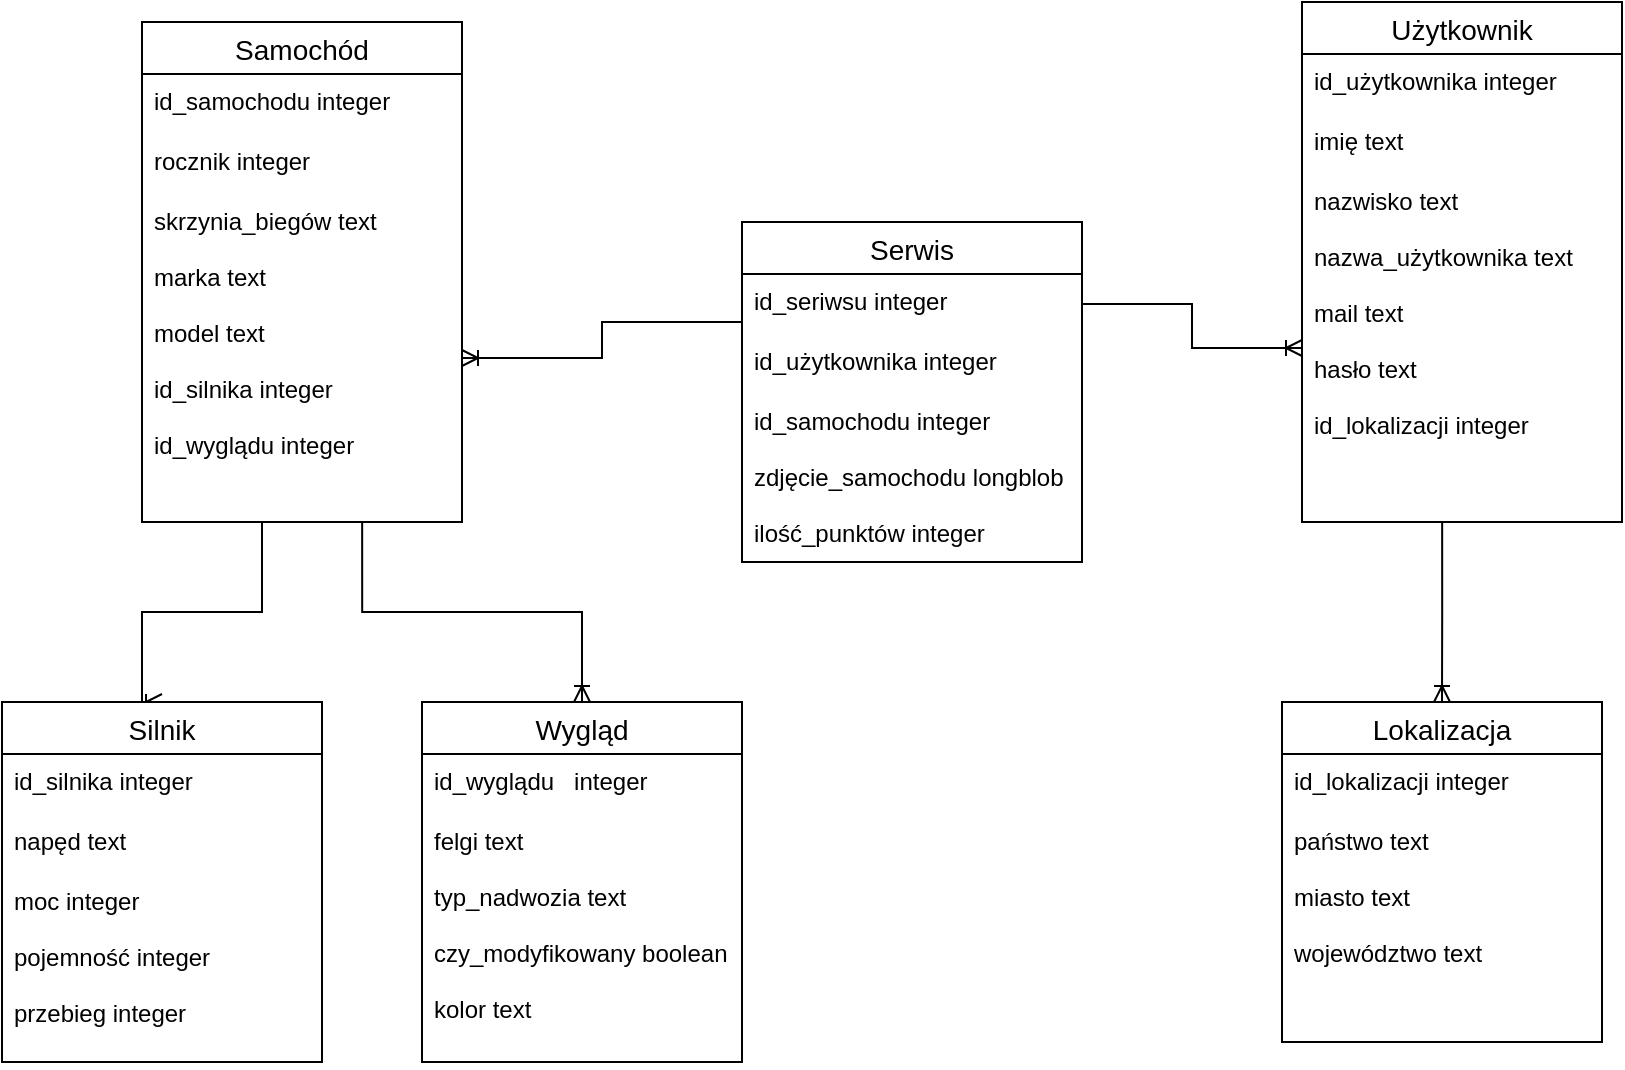 <mxfile version="14.0.5" type="device"><diagram id="PLTJGFG6g8o6ZNBZaa5X" name="Page-2"><mxGraphModel dx="980" dy="530" grid="1" gridSize="10" guides="1" tooltips="1" connect="1" arrows="1" fold="1" page="1" pageScale="1" pageWidth="827" pageHeight="1169" math="0" shadow="0"><root><mxCell id="ZFXL9HS2-WNyCfyOPq77-0"/><mxCell id="ZFXL9HS2-WNyCfyOPq77-1" parent="ZFXL9HS2-WNyCfyOPq77-0"/><mxCell id="yNno2t-8vs06txcJpdYF-10" value="Serwis" style="swimlane;fontStyle=0;childLayout=stackLayout;horizontal=1;startSize=26;horizontalStack=0;resizeParent=1;resizeParentMax=0;resizeLast=0;collapsible=1;marginBottom=0;align=center;fontSize=14;" vertex="1" parent="ZFXL9HS2-WNyCfyOPq77-1"><mxGeometry x="380" y="340" width="170" height="170" as="geometry"/></mxCell><mxCell id="yNno2t-8vs06txcJpdYF-11" value="id_seriwsu integer" style="text;strokeColor=none;fillColor=none;spacingLeft=4;spacingRight=4;overflow=hidden;rotatable=0;points=[[0,0.5],[1,0.5]];portConstraint=eastwest;fontSize=12;" vertex="1" parent="yNno2t-8vs06txcJpdYF-10"><mxGeometry y="26" width="170" height="30" as="geometry"/></mxCell><mxCell id="yNno2t-8vs06txcJpdYF-12" value="id_użytkownika integer" style="text;strokeColor=none;fillColor=none;spacingLeft=4;spacingRight=4;overflow=hidden;rotatable=0;points=[[0,0.5],[1,0.5]];portConstraint=eastwest;fontSize=12;" vertex="1" parent="yNno2t-8vs06txcJpdYF-10"><mxGeometry y="56" width="170" height="30" as="geometry"/></mxCell><mxCell id="yNno2t-8vs06txcJpdYF-13" value="id_samochodu integer&#10;&#10;zdjęcie_samochodu longblob&#10;&#10;ilość_punktów integer" style="text;strokeColor=none;fillColor=none;spacingLeft=4;spacingRight=4;overflow=hidden;rotatable=0;points=[[0,0.5],[1,0.5]];portConstraint=eastwest;fontSize=12;" vertex="1" parent="yNno2t-8vs06txcJpdYF-10"><mxGeometry y="86" width="170" height="84" as="geometry"/></mxCell><mxCell id="yNno2t-8vs06txcJpdYF-40" value="Lokalizacja" style="swimlane;fontStyle=0;childLayout=stackLayout;horizontal=1;startSize=26;horizontalStack=0;resizeParent=1;resizeParentMax=0;resizeLast=0;collapsible=1;marginBottom=0;align=center;fontSize=14;" vertex="1" parent="ZFXL9HS2-WNyCfyOPq77-1"><mxGeometry x="650" y="580" width="160" height="170" as="geometry"/></mxCell><mxCell id="yNno2t-8vs06txcJpdYF-42" value="id_lokalizacji integer" style="text;strokeColor=none;fillColor=none;spacingLeft=4;spacingRight=4;overflow=hidden;rotatable=0;points=[[0,0.5],[1,0.5]];portConstraint=eastwest;fontSize=12;" vertex="1" parent="yNno2t-8vs06txcJpdYF-40"><mxGeometry y="26" width="160" height="30" as="geometry"/></mxCell><mxCell id="yNno2t-8vs06txcJpdYF-43" value="państwo text&#10;&#10;miasto text&#10;&#10;województwo text" style="text;strokeColor=none;fillColor=none;spacingLeft=4;spacingRight=4;overflow=hidden;rotatable=0;points=[[0,0.5],[1,0.5]];portConstraint=eastwest;fontSize=12;" vertex="1" parent="yNno2t-8vs06txcJpdYF-40"><mxGeometry y="56" width="160" height="114" as="geometry"/></mxCell><mxCell id="yNno2t-8vs06txcJpdYF-44" value="Użytkownik" style="swimlane;fontStyle=0;childLayout=stackLayout;horizontal=1;startSize=26;horizontalStack=0;resizeParent=1;resizeParentMax=0;resizeLast=0;collapsible=1;marginBottom=0;align=center;fontSize=14;" vertex="1" parent="ZFXL9HS2-WNyCfyOPq77-1"><mxGeometry x="660" y="230" width="160" height="260" as="geometry"/></mxCell><mxCell id="yNno2t-8vs06txcJpdYF-45" value="id_użytkownika integer" style="text;strokeColor=none;fillColor=none;spacingLeft=4;spacingRight=4;overflow=hidden;rotatable=0;points=[[0,0.5],[1,0.5]];portConstraint=eastwest;fontSize=12;" vertex="1" parent="yNno2t-8vs06txcJpdYF-44"><mxGeometry y="26" width="160" height="30" as="geometry"/></mxCell><mxCell id="yNno2t-8vs06txcJpdYF-46" value="imię text" style="text;strokeColor=none;fillColor=none;spacingLeft=4;spacingRight=4;overflow=hidden;rotatable=0;points=[[0,0.5],[1,0.5]];portConstraint=eastwest;fontSize=12;" vertex="1" parent="yNno2t-8vs06txcJpdYF-44"><mxGeometry y="56" width="160" height="30" as="geometry"/></mxCell><mxCell id="yNno2t-8vs06txcJpdYF-47" value="nazwisko text&#10;&#10;nazwa_użytkownika text&#10;&#10;mail text&#10;&#10;hasło text&#10;&#10;id_lokalizacji integer" style="text;strokeColor=none;fillColor=none;spacingLeft=4;spacingRight=4;overflow=hidden;rotatable=0;points=[[0,0.5],[1,0.5]];portConstraint=eastwest;fontSize=12;" vertex="1" parent="yNno2t-8vs06txcJpdYF-44"><mxGeometry y="86" width="160" height="174" as="geometry"/></mxCell><mxCell id="-32-VkJuEkCErJXWt84t-0" style="edgeStyle=orthogonalEdgeStyle;rounded=0;orthogonalLoop=1;jettySize=auto;html=1;entryX=0.5;entryY=0;entryDx=0;entryDy=0;endArrow=ERoneToMany;endFill=0;" edge="1" parent="ZFXL9HS2-WNyCfyOPq77-1" source="yNno2t-8vs06txcJpdYF-48" target="yNno2t-8vs06txcJpdYF-56"><mxGeometry relative="1" as="geometry"><Array as="points"><mxPoint x="140" y="535"/><mxPoint x="80" y="535"/></Array></mxGeometry></mxCell><mxCell id="yNno2t-8vs06txcJpdYF-48" value="Samochód" style="swimlane;fontStyle=0;childLayout=stackLayout;horizontal=1;startSize=26;horizontalStack=0;resizeParent=1;resizeParentMax=0;resizeLast=0;collapsible=1;marginBottom=0;align=center;fontSize=14;" vertex="1" parent="ZFXL9HS2-WNyCfyOPq77-1"><mxGeometry x="80" y="240" width="160" height="250" as="geometry"/></mxCell><mxCell id="yNno2t-8vs06txcJpdYF-49" value="id_samochodu integer" style="text;strokeColor=none;fillColor=none;spacingLeft=4;spacingRight=4;overflow=hidden;rotatable=0;points=[[0,0.5],[1,0.5]];portConstraint=eastwest;fontSize=12;" vertex="1" parent="yNno2t-8vs06txcJpdYF-48"><mxGeometry y="26" width="160" height="30" as="geometry"/></mxCell><mxCell id="yNno2t-8vs06txcJpdYF-50" value="rocznik integer" style="text;strokeColor=none;fillColor=none;spacingLeft=4;spacingRight=4;overflow=hidden;rotatable=0;points=[[0,0.5],[1,0.5]];portConstraint=eastwest;fontSize=12;" vertex="1" parent="yNno2t-8vs06txcJpdYF-48"><mxGeometry y="56" width="160" height="30" as="geometry"/></mxCell><mxCell id="yNno2t-8vs06txcJpdYF-51" value="skrzynia_biegów text&#10;&#10;marka text&#10;&#10;model text&#10;&#10;id_silnika integer&#10;&#10;id_wyglądu integer" style="text;strokeColor=none;fillColor=none;spacingLeft=4;spacingRight=4;overflow=hidden;rotatable=0;points=[[0,0.5],[1,0.5]];portConstraint=eastwest;fontSize=12;" vertex="1" parent="yNno2t-8vs06txcJpdYF-48"><mxGeometry y="86" width="160" height="164" as="geometry"/></mxCell><mxCell id="yNno2t-8vs06txcJpdYF-56" value="Silnik" style="swimlane;fontStyle=0;childLayout=stackLayout;horizontal=1;startSize=26;horizontalStack=0;resizeParent=1;resizeParentMax=0;resizeLast=0;collapsible=1;marginBottom=0;align=center;fontSize=14;" vertex="1" parent="ZFXL9HS2-WNyCfyOPq77-1"><mxGeometry x="10" y="580" width="160" height="180" as="geometry"/></mxCell><mxCell id="yNno2t-8vs06txcJpdYF-57" value="id_silnika integer" style="text;strokeColor=none;fillColor=none;spacingLeft=4;spacingRight=4;overflow=hidden;rotatable=0;points=[[0,0.5],[1,0.5]];portConstraint=eastwest;fontSize=12;" vertex="1" parent="yNno2t-8vs06txcJpdYF-56"><mxGeometry y="26" width="160" height="30" as="geometry"/></mxCell><mxCell id="yNno2t-8vs06txcJpdYF-58" value="napęd text" style="text;strokeColor=none;fillColor=none;spacingLeft=4;spacingRight=4;overflow=hidden;rotatable=0;points=[[0,0.5],[1,0.5]];portConstraint=eastwest;fontSize=12;" vertex="1" parent="yNno2t-8vs06txcJpdYF-56"><mxGeometry y="56" width="160" height="30" as="geometry"/></mxCell><mxCell id="yNno2t-8vs06txcJpdYF-59" value="moc integer&#10;&#10;pojemność integer&#10;&#10;przebieg integer" style="text;strokeColor=none;fillColor=none;spacingLeft=4;spacingRight=4;overflow=hidden;rotatable=0;points=[[0,0.5],[1,0.5]];portConstraint=eastwest;fontSize=12;" vertex="1" parent="yNno2t-8vs06txcJpdYF-56"><mxGeometry y="86" width="160" height="94" as="geometry"/></mxCell><mxCell id="yNno2t-8vs06txcJpdYF-60" value="Wygląd" style="swimlane;fontStyle=0;childLayout=stackLayout;horizontal=1;startSize=26;horizontalStack=0;resizeParent=1;resizeParentMax=0;resizeLast=0;collapsible=1;marginBottom=0;align=center;fontSize=14;" vertex="1" parent="ZFXL9HS2-WNyCfyOPq77-1"><mxGeometry x="220" y="580" width="160" height="180" as="geometry"/></mxCell><mxCell id="yNno2t-8vs06txcJpdYF-62" value="id_wyglądu   integer" style="text;strokeColor=none;fillColor=none;spacingLeft=4;spacingRight=4;overflow=hidden;rotatable=0;points=[[0,0.5],[1,0.5]];portConstraint=eastwest;fontSize=12;" vertex="1" parent="yNno2t-8vs06txcJpdYF-60"><mxGeometry y="26" width="160" height="30" as="geometry"/></mxCell><mxCell id="yNno2t-8vs06txcJpdYF-63" value="felgi text&#10;&#10;typ_nadwozia text&#10;&#10;czy_modyfikowany boolean&#10;&#10;kolor text" style="text;strokeColor=none;fillColor=none;spacingLeft=4;spacingRight=4;overflow=hidden;rotatable=0;points=[[0,0.5],[1,0.5]];portConstraint=eastwest;fontSize=12;" vertex="1" parent="yNno2t-8vs06txcJpdYF-60"><mxGeometry y="56" width="160" height="124" as="geometry"/></mxCell><mxCell id="-32-VkJuEkCErJXWt84t-1" style="edgeStyle=orthogonalEdgeStyle;rounded=0;orthogonalLoop=1;jettySize=auto;html=1;endArrow=ERoneToMany;endFill=0;exitX=0.688;exitY=1;exitDx=0;exitDy=0;exitPerimeter=0;" edge="1" parent="ZFXL9HS2-WNyCfyOPq77-1" source="yNno2t-8vs06txcJpdYF-51" target="yNno2t-8vs06txcJpdYF-60"><mxGeometry relative="1" as="geometry"/></mxCell><mxCell id="-32-VkJuEkCErJXWt84t-2" style="edgeStyle=orthogonalEdgeStyle;rounded=0;orthogonalLoop=1;jettySize=auto;html=1;endArrow=ERoneToMany;endFill=0;exitX=0;exitY=0.8;exitDx=0;exitDy=0;exitPerimeter=0;" edge="1" parent="ZFXL9HS2-WNyCfyOPq77-1" source="yNno2t-8vs06txcJpdYF-11" target="yNno2t-8vs06txcJpdYF-51"><mxGeometry relative="1" as="geometry"/></mxCell><mxCell id="-32-VkJuEkCErJXWt84t-4" style="edgeStyle=orthogonalEdgeStyle;rounded=0;orthogonalLoop=1;jettySize=auto;html=1;endArrow=ERoneToMany;endFill=0;exitX=1;exitY=0.5;exitDx=0;exitDy=0;" edge="1" parent="ZFXL9HS2-WNyCfyOPq77-1" source="yNno2t-8vs06txcJpdYF-11" target="yNno2t-8vs06txcJpdYF-47"><mxGeometry relative="1" as="geometry"/></mxCell><mxCell id="-32-VkJuEkCErJXWt84t-5" style="edgeStyle=orthogonalEdgeStyle;rounded=0;orthogonalLoop=1;jettySize=auto;html=1;endArrow=ERoneToMany;endFill=0;exitX=0.438;exitY=1;exitDx=0;exitDy=0;exitPerimeter=0;" edge="1" parent="ZFXL9HS2-WNyCfyOPq77-1" source="yNno2t-8vs06txcJpdYF-47" target="yNno2t-8vs06txcJpdYF-40"><mxGeometry relative="1" as="geometry"/></mxCell></root></mxGraphModel></diagram></mxfile>
